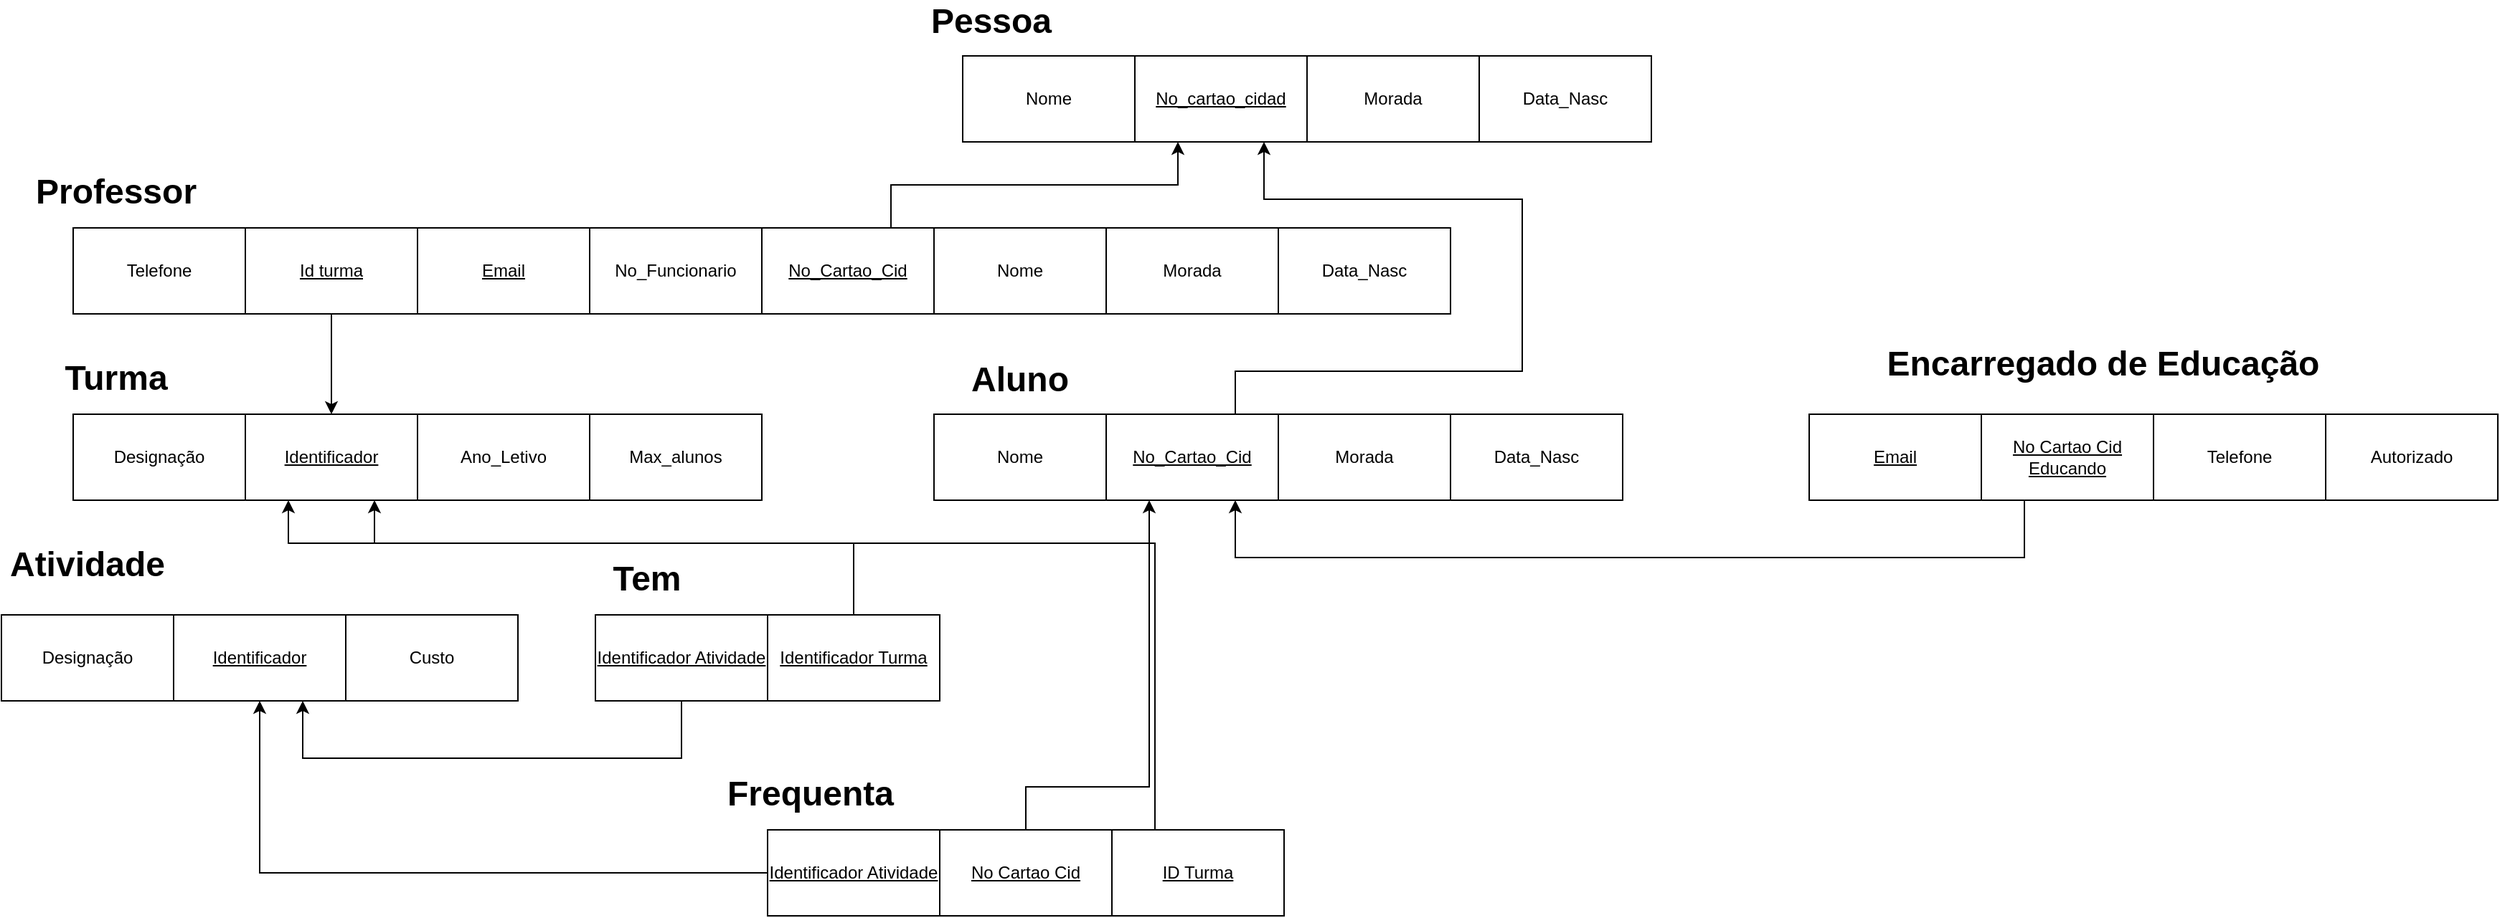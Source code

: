 <mxfile version="21.0.6" type="device"><diagram name="Página-1" id="4NprnTTVLRNyKiYVCaXv"><mxGraphModel dx="947" dy="2127" grid="1" gridSize="10" guides="1" tooltips="1" connect="1" arrows="1" fold="1" page="1" pageScale="1" pageWidth="827" pageHeight="1169" math="0" shadow="0"><root><mxCell id="0"/><mxCell id="1" parent="0"/><mxCell id="V1n4UlIxSO5EICAjHTbj-1" value="Telefone" style="rounded=0;whiteSpace=wrap;html=1;" vertex="1" parent="1"><mxGeometry x="50" y="130" width="120" height="60" as="geometry"/></mxCell><mxCell id="V1n4UlIxSO5EICAjHTbj-2" value="&lt;u&gt;Id turma&lt;/u&gt;" style="rounded=0;whiteSpace=wrap;html=1;" vertex="1" parent="1"><mxGeometry x="170" y="130" width="120" height="60" as="geometry"/></mxCell><mxCell id="V1n4UlIxSO5EICAjHTbj-3" value="&lt;u&gt;Email&lt;/u&gt;" style="rounded=0;whiteSpace=wrap;html=1;" vertex="1" parent="1"><mxGeometry x="290" y="130" width="120" height="60" as="geometry"/></mxCell><mxCell id="V1n4UlIxSO5EICAjHTbj-4" value="No_Funcionario" style="rounded=0;whiteSpace=wrap;html=1;" vertex="1" parent="1"><mxGeometry x="410" y="130" width="120" height="60" as="geometry"/></mxCell><mxCell id="V1n4UlIxSO5EICAjHTbj-5" value="&lt;u&gt;No_Cartao_Cid&lt;/u&gt;" style="rounded=0;whiteSpace=wrap;html=1;" vertex="1" parent="1"><mxGeometry x="530" y="130" width="120" height="60" as="geometry"/></mxCell><mxCell id="V1n4UlIxSO5EICAjHTbj-6" value="Nome" style="rounded=0;whiteSpace=wrap;html=1;" vertex="1" parent="1"><mxGeometry x="650" y="130" width="120" height="60" as="geometry"/></mxCell><mxCell id="V1n4UlIxSO5EICAjHTbj-7" value="Morada" style="rounded=0;whiteSpace=wrap;html=1;" vertex="1" parent="1"><mxGeometry x="770" y="130" width="120" height="60" as="geometry"/></mxCell><mxCell id="V1n4UlIxSO5EICAjHTbj-8" value="Data_Nasc" style="rounded=0;whiteSpace=wrap;html=1;" vertex="1" parent="1"><mxGeometry x="890" y="130" width="120" height="60" as="geometry"/></mxCell><mxCell id="V1n4UlIxSO5EICAjHTbj-9" value="Nome" style="rounded=0;whiteSpace=wrap;html=1;" vertex="1" parent="1"><mxGeometry x="670" y="10" width="120" height="60" as="geometry"/></mxCell><mxCell id="V1n4UlIxSO5EICAjHTbj-10" value="&lt;u&gt;No_cartao_cidad&lt;/u&gt;" style="rounded=0;whiteSpace=wrap;html=1;" vertex="1" parent="1"><mxGeometry x="790" y="10" width="120" height="60" as="geometry"/></mxCell><mxCell id="V1n4UlIxSO5EICAjHTbj-11" value="Morada" style="rounded=0;whiteSpace=wrap;html=1;" vertex="1" parent="1"><mxGeometry x="910" y="10" width="120" height="60" as="geometry"/></mxCell><mxCell id="V1n4UlIxSO5EICAjHTbj-12" value="Designação" style="rounded=0;whiteSpace=wrap;html=1;" vertex="1" parent="1"><mxGeometry x="50" y="260" width="120" height="60" as="geometry"/></mxCell><mxCell id="V1n4UlIxSO5EICAjHTbj-13" value="&lt;u&gt;Identificador&lt;/u&gt;" style="rounded=0;whiteSpace=wrap;html=1;" vertex="1" parent="1"><mxGeometry x="170" y="260" width="120" height="60" as="geometry"/></mxCell><mxCell id="V1n4UlIxSO5EICAjHTbj-14" value="Ano_Letivo" style="rounded=0;whiteSpace=wrap;html=1;" vertex="1" parent="1"><mxGeometry x="290" y="260" width="120" height="60" as="geometry"/></mxCell><mxCell id="V1n4UlIxSO5EICAjHTbj-15" value="Max_alunos" style="rounded=0;whiteSpace=wrap;html=1;" vertex="1" parent="1"><mxGeometry x="410" y="260" width="120" height="60" as="geometry"/></mxCell><mxCell id="V1n4UlIxSO5EICAjHTbj-16" value="Nome" style="rounded=0;whiteSpace=wrap;html=1;" vertex="1" parent="1"><mxGeometry x="650" y="260" width="120" height="60" as="geometry"/></mxCell><mxCell id="V1n4UlIxSO5EICAjHTbj-17" value="&lt;u&gt;No_Cartao_Cid&lt;/u&gt;" style="rounded=0;whiteSpace=wrap;html=1;" vertex="1" parent="1"><mxGeometry x="770" y="260" width="120" height="60" as="geometry"/></mxCell><mxCell id="V1n4UlIxSO5EICAjHTbj-18" value="Morada" style="rounded=0;whiteSpace=wrap;html=1;" vertex="1" parent="1"><mxGeometry x="890" y="260" width="120" height="60" as="geometry"/></mxCell><mxCell id="V1n4UlIxSO5EICAjHTbj-19" value="Data_Nasc" style="rounded=0;whiteSpace=wrap;html=1;" vertex="1" parent="1"><mxGeometry x="1010" y="260" width="120" height="60" as="geometry"/></mxCell><mxCell id="V1n4UlIxSO5EICAjHTbj-20" value="Designação" style="rounded=0;whiteSpace=wrap;html=1;" vertex="1" parent="1"><mxGeometry y="400" width="120" height="60" as="geometry"/></mxCell><mxCell id="V1n4UlIxSO5EICAjHTbj-21" value="&lt;u&gt;Identificador&lt;/u&gt;" style="rounded=0;whiteSpace=wrap;html=1;" vertex="1" parent="1"><mxGeometry x="120" y="400" width="120" height="60" as="geometry"/></mxCell><mxCell id="V1n4UlIxSO5EICAjHTbj-22" value="Custo" style="rounded=0;whiteSpace=wrap;html=1;" vertex="1" parent="1"><mxGeometry x="240" y="400" width="120" height="60" as="geometry"/></mxCell><mxCell id="V1n4UlIxSO5EICAjHTbj-23" value="&lt;u&gt;Identificador Atividade&lt;/u&gt;" style="rounded=0;whiteSpace=wrap;html=1;" vertex="1" parent="1"><mxGeometry x="414" y="400" width="120" height="60" as="geometry"/></mxCell><mxCell id="V1n4UlIxSO5EICAjHTbj-24" value="&lt;u&gt;Identificador Turma&lt;/u&gt;" style="rounded=0;whiteSpace=wrap;html=1;" vertex="1" parent="1"><mxGeometry x="534" y="400" width="120" height="60" as="geometry"/></mxCell><mxCell id="V1n4UlIxSO5EICAjHTbj-25" value="&lt;u&gt;Identificador Atividade&lt;/u&gt;" style="rounded=0;whiteSpace=wrap;html=1;" vertex="1" parent="1"><mxGeometry x="534" y="550" width="120" height="60" as="geometry"/></mxCell><mxCell id="V1n4UlIxSO5EICAjHTbj-26" value="&lt;u&gt;No Cartao Cid&lt;/u&gt;" style="rounded=0;whiteSpace=wrap;html=1;" vertex="1" parent="1"><mxGeometry x="654" y="550" width="120" height="60" as="geometry"/></mxCell><mxCell id="V1n4UlIxSO5EICAjHTbj-27" value="&lt;u&gt;ID Turma&lt;/u&gt;" style="rounded=0;whiteSpace=wrap;html=1;" vertex="1" parent="1"><mxGeometry x="774" y="550" width="120" height="60" as="geometry"/></mxCell><mxCell id="V1n4UlIxSO5EICAjHTbj-28" value="Data_Nasc" style="rounded=0;whiteSpace=wrap;html=1;" vertex="1" parent="1"><mxGeometry x="1030" y="10" width="120" height="60" as="geometry"/></mxCell><mxCell id="V1n4UlIxSO5EICAjHTbj-29" value="&lt;b&gt;&lt;font style=&quot;font-size: 24px;&quot;&gt;Professor&lt;/font&gt;&lt;/b&gt;" style="text;html=1;strokeColor=none;fillColor=none;align=center;verticalAlign=middle;whiteSpace=wrap;rounded=0;" vertex="1" parent="1"><mxGeometry x="50" y="90" width="60" height="30" as="geometry"/></mxCell><mxCell id="V1n4UlIxSO5EICAjHTbj-30" value="&lt;b&gt;&lt;font style=&quot;font-size: 24px;&quot;&gt;Turma&lt;/font&gt;&lt;/b&gt;" style="text;html=1;strokeColor=none;fillColor=none;align=center;verticalAlign=middle;whiteSpace=wrap;rounded=0;" vertex="1" parent="1"><mxGeometry x="50" y="220" width="60" height="30" as="geometry"/></mxCell><mxCell id="V1n4UlIxSO5EICAjHTbj-32" value="&lt;b&gt;&lt;font style=&quot;font-size: 24px;&quot;&gt;Atividade&lt;/font&gt;&lt;/b&gt;" style="text;html=1;strokeColor=none;fillColor=none;align=center;verticalAlign=middle;whiteSpace=wrap;rounded=0;" vertex="1" parent="1"><mxGeometry x="30" y="350" width="60" height="30" as="geometry"/></mxCell><mxCell id="V1n4UlIxSO5EICAjHTbj-33" value="&lt;b&gt;&lt;font style=&quot;font-size: 24px;&quot;&gt;Tem&lt;/font&gt;&lt;/b&gt;" style="text;html=1;strokeColor=none;fillColor=none;align=center;verticalAlign=middle;whiteSpace=wrap;rounded=0;" vertex="1" parent="1"><mxGeometry x="420" y="360" width="60" height="30" as="geometry"/></mxCell><mxCell id="V1n4UlIxSO5EICAjHTbj-34" value="&lt;b&gt;&lt;font style=&quot;font-size: 24px;&quot;&gt;Aluno&lt;/font&gt;&lt;/b&gt;" style="text;html=1;strokeColor=none;fillColor=none;align=center;verticalAlign=middle;whiteSpace=wrap;rounded=0;" vertex="1" parent="1"><mxGeometry x="680" y="221" width="60" height="30" as="geometry"/></mxCell><mxCell id="V1n4UlIxSO5EICAjHTbj-35" value="&lt;b&gt;&lt;font style=&quot;font-size: 24px;&quot;&gt;Pessoa&lt;/font&gt;&lt;/b&gt;" style="text;html=1;strokeColor=none;fillColor=none;align=center;verticalAlign=middle;whiteSpace=wrap;rounded=0;" vertex="1" parent="1"><mxGeometry x="660" y="-29" width="60" height="30" as="geometry"/></mxCell><mxCell id="V1n4UlIxSO5EICAjHTbj-36" value="&lt;b&gt;&lt;font style=&quot;font-size: 24px;&quot;&gt;Frequenta&lt;/font&gt;&lt;/b&gt;" style="text;html=1;strokeColor=none;fillColor=none;align=center;verticalAlign=middle;whiteSpace=wrap;rounded=0;" vertex="1" parent="1"><mxGeometry x="534" y="510" width="60" height="30" as="geometry"/></mxCell><mxCell id="V1n4UlIxSO5EICAjHTbj-37" value="" style="endArrow=classic;html=1;rounded=0;entryX=0.25;entryY=1;entryDx=0;entryDy=0;exitX=0.75;exitY=0;exitDx=0;exitDy=0;" edge="1" parent="1" source="V1n4UlIxSO5EICAjHTbj-5" target="V1n4UlIxSO5EICAjHTbj-10"><mxGeometry width="50" height="50" relative="1" as="geometry"><mxPoint x="480" y="90" as="sourcePoint"/><mxPoint x="530" y="40" as="targetPoint"/><Array as="points"><mxPoint x="620" y="100"/><mxPoint x="820" y="100"/></Array></mxGeometry></mxCell><mxCell id="V1n4UlIxSO5EICAjHTbj-39" value="" style="endArrow=classic;html=1;rounded=0;entryX=0.75;entryY=1;entryDx=0;entryDy=0;exitX=0.75;exitY=0;exitDx=0;exitDy=0;" edge="1" parent="1" source="V1n4UlIxSO5EICAjHTbj-17" target="V1n4UlIxSO5EICAjHTbj-10"><mxGeometry width="50" height="50" relative="1" as="geometry"><mxPoint x="1060" y="170" as="sourcePoint"/><mxPoint x="1110" y="120" as="targetPoint"/><Array as="points"><mxPoint x="860" y="230"/><mxPoint x="1060" y="230"/><mxPoint x="1060" y="110"/><mxPoint x="880" y="110"/></Array></mxGeometry></mxCell><mxCell id="V1n4UlIxSO5EICAjHTbj-40" value="" style="endArrow=classic;html=1;rounded=0;exitX=0.5;exitY=1;exitDx=0;exitDy=0;entryX=0.5;entryY=0;entryDx=0;entryDy=0;" edge="1" parent="1" source="V1n4UlIxSO5EICAjHTbj-2" target="V1n4UlIxSO5EICAjHTbj-13"><mxGeometry width="50" height="50" relative="1" as="geometry"><mxPoint x="380" y="240" as="sourcePoint"/><mxPoint x="430" y="190" as="targetPoint"/></mxGeometry></mxCell><mxCell id="V1n4UlIxSO5EICAjHTbj-41" value="" style="endArrow=classic;html=1;rounded=0;entryX=0.25;entryY=1;entryDx=0;entryDy=0;exitX=0.5;exitY=0;exitDx=0;exitDy=0;" edge="1" parent="1" source="V1n4UlIxSO5EICAjHTbj-24" target="V1n4UlIxSO5EICAjHTbj-13"><mxGeometry width="50" height="50" relative="1" as="geometry"><mxPoint x="300" y="390" as="sourcePoint"/><mxPoint x="350" y="340" as="targetPoint"/><Array as="points"><mxPoint x="594" y="350"/><mxPoint x="200" y="350"/></Array></mxGeometry></mxCell><mxCell id="V1n4UlIxSO5EICAjHTbj-42" value="" style="endArrow=classic;html=1;rounded=0;entryX=0.75;entryY=1;entryDx=0;entryDy=0;exitX=0.25;exitY=0;exitDx=0;exitDy=0;" edge="1" parent="1" source="V1n4UlIxSO5EICAjHTbj-27" target="V1n4UlIxSO5EICAjHTbj-13"><mxGeometry width="50" height="50" relative="1" as="geometry"><mxPoint x="720" y="540" as="sourcePoint"/><mxPoint x="860" y="450" as="targetPoint"/><Array as="points"><mxPoint x="804" y="350"/><mxPoint x="260" y="350"/></Array></mxGeometry></mxCell><mxCell id="V1n4UlIxSO5EICAjHTbj-43" value="" style="endArrow=classic;html=1;rounded=0;exitX=0;exitY=0.5;exitDx=0;exitDy=0;entryX=0.5;entryY=1;entryDx=0;entryDy=0;" edge="1" parent="1" source="V1n4UlIxSO5EICAjHTbj-25" target="V1n4UlIxSO5EICAjHTbj-21"><mxGeometry width="50" height="50" relative="1" as="geometry"><mxPoint x="320" y="600" as="sourcePoint"/><mxPoint x="370" y="550" as="targetPoint"/><Array as="points"><mxPoint x="180" y="580"/></Array></mxGeometry></mxCell><mxCell id="V1n4UlIxSO5EICAjHTbj-44" value="" style="endArrow=classic;html=1;rounded=0;entryX=0.75;entryY=1;entryDx=0;entryDy=0;exitX=0.5;exitY=1;exitDx=0;exitDy=0;" edge="1" parent="1" source="V1n4UlIxSO5EICAjHTbj-23" target="V1n4UlIxSO5EICAjHTbj-21"><mxGeometry width="50" height="50" relative="1" as="geometry"><mxPoint x="360" y="540" as="sourcePoint"/><mxPoint x="410" y="490" as="targetPoint"/><Array as="points"><mxPoint x="474" y="500"/><mxPoint x="210" y="500"/></Array></mxGeometry></mxCell><mxCell id="V1n4UlIxSO5EICAjHTbj-45" value="&lt;u&gt;Email&lt;/u&gt;" style="rounded=0;whiteSpace=wrap;html=1;" vertex="1" parent="1"><mxGeometry x="1260" y="260" width="120" height="60" as="geometry"/></mxCell><mxCell id="V1n4UlIxSO5EICAjHTbj-46" value="&lt;u&gt;No Cartao Cid Educando&lt;/u&gt;" style="rounded=0;whiteSpace=wrap;html=1;" vertex="1" parent="1"><mxGeometry x="1380" y="260" width="120" height="60" as="geometry"/></mxCell><mxCell id="V1n4UlIxSO5EICAjHTbj-47" value="Telefone" style="rounded=0;whiteSpace=wrap;html=1;" vertex="1" parent="1"><mxGeometry x="1500" y="260" width="120" height="60" as="geometry"/></mxCell><mxCell id="V1n4UlIxSO5EICAjHTbj-48" value="Autorizado" style="rounded=0;whiteSpace=wrap;html=1;" vertex="1" parent="1"><mxGeometry x="1620" y="260" width="120" height="60" as="geometry"/></mxCell><mxCell id="V1n4UlIxSO5EICAjHTbj-49" value="&lt;b&gt;&lt;font style=&quot;font-size: 24px;&quot;&gt;Encarregado de Educação&lt;/font&gt;&lt;/b&gt;" style="text;html=1;strokeColor=none;fillColor=none;align=center;verticalAlign=middle;whiteSpace=wrap;rounded=0;" vertex="1" parent="1"><mxGeometry x="1300" y="210" width="330" height="30" as="geometry"/></mxCell><mxCell id="V1n4UlIxSO5EICAjHTbj-51" value="" style="endArrow=classic;html=1;rounded=0;exitX=0.5;exitY=0;exitDx=0;exitDy=0;entryX=0.25;entryY=1;entryDx=0;entryDy=0;" edge="1" parent="1" source="V1n4UlIxSO5EICAjHTbj-26" target="V1n4UlIxSO5EICAjHTbj-17"><mxGeometry width="50" height="50" relative="1" as="geometry"><mxPoint x="710" y="510" as="sourcePoint"/><mxPoint x="760" y="460" as="targetPoint"/><Array as="points"><mxPoint x="714" y="520"/><mxPoint x="800" y="520"/></Array></mxGeometry></mxCell><mxCell id="V1n4UlIxSO5EICAjHTbj-52" value="" style="endArrow=classic;html=1;rounded=0;entryX=0.75;entryY=1;entryDx=0;entryDy=0;exitX=0.25;exitY=1;exitDx=0;exitDy=0;" edge="1" parent="1" source="V1n4UlIxSO5EICAjHTbj-46" target="V1n4UlIxSO5EICAjHTbj-17"><mxGeometry width="50" height="50" relative="1" as="geometry"><mxPoint x="1360" y="390" as="sourcePoint"/><mxPoint x="1050" y="380" as="targetPoint"/><Array as="points"><mxPoint x="1410" y="360"/><mxPoint x="860" y="360"/></Array></mxGeometry></mxCell></root></mxGraphModel></diagram></mxfile>